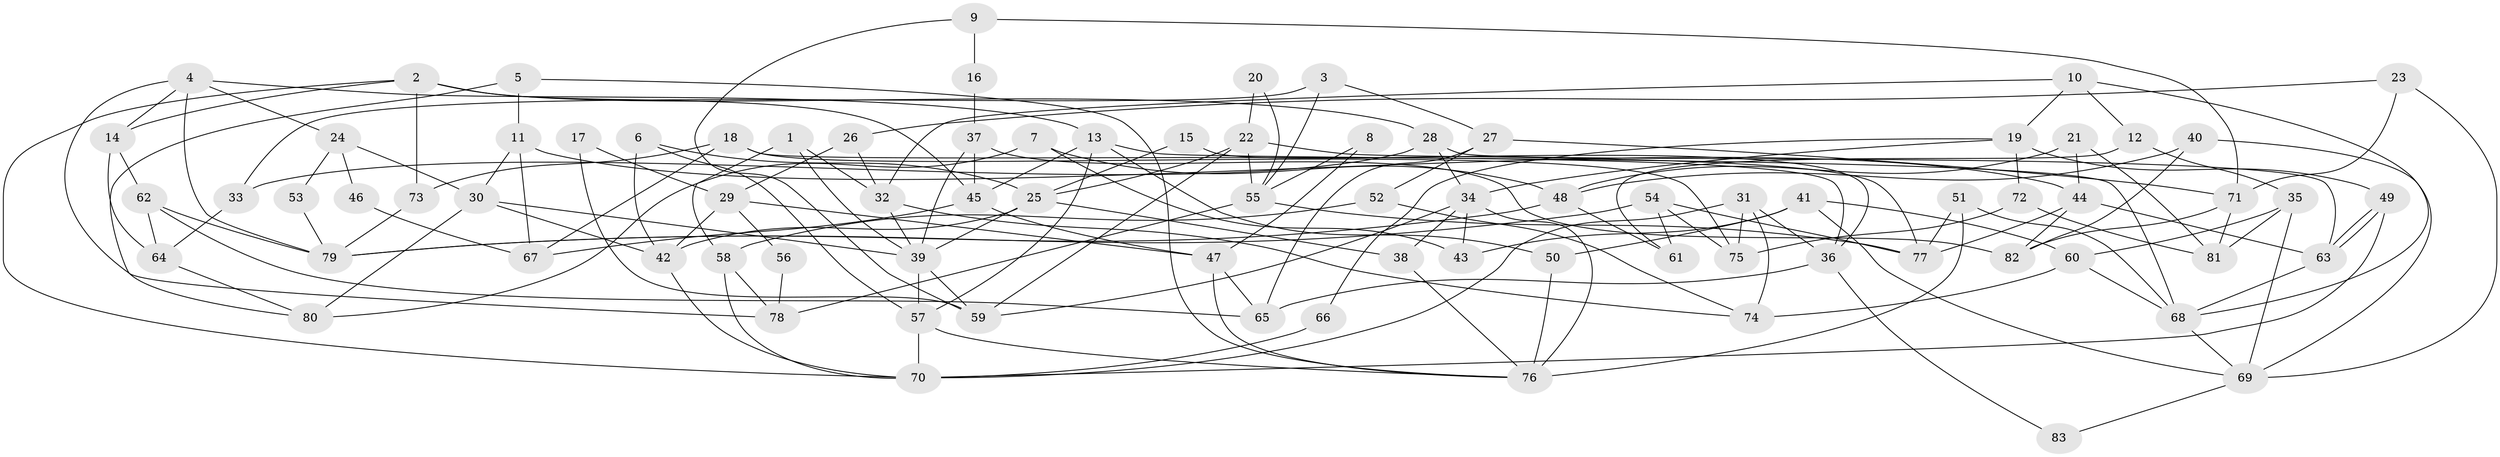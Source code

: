 // coarse degree distribution, {6: 0.12195121951219512, 12: 0.024390243902439025, 10: 0.07317073170731707, 14: 0.024390243902439025, 9: 0.07317073170731707, 2: 0.21951219512195122, 3: 0.17073170731707318, 13: 0.024390243902439025, 5: 0.0975609756097561, 4: 0.12195121951219512, 8: 0.024390243902439025, 7: 0.024390243902439025}
// Generated by graph-tools (version 1.1) at 2025/18/03/04/25 18:18:48]
// undirected, 83 vertices, 166 edges
graph export_dot {
graph [start="1"]
  node [color=gray90,style=filled];
  1;
  2;
  3;
  4;
  5;
  6;
  7;
  8;
  9;
  10;
  11;
  12;
  13;
  14;
  15;
  16;
  17;
  18;
  19;
  20;
  21;
  22;
  23;
  24;
  25;
  26;
  27;
  28;
  29;
  30;
  31;
  32;
  33;
  34;
  35;
  36;
  37;
  38;
  39;
  40;
  41;
  42;
  43;
  44;
  45;
  46;
  47;
  48;
  49;
  50;
  51;
  52;
  53;
  54;
  55;
  56;
  57;
  58;
  59;
  60;
  61;
  62;
  63;
  64;
  65;
  66;
  67;
  68;
  69;
  70;
  71;
  72;
  73;
  74;
  75;
  76;
  77;
  78;
  79;
  80;
  81;
  82;
  83;
  1 -- 39;
  1 -- 32;
  1 -- 58;
  2 -- 70;
  2 -- 28;
  2 -- 14;
  2 -- 45;
  2 -- 73;
  3 -- 33;
  3 -- 27;
  3 -- 55;
  4 -- 13;
  4 -- 14;
  4 -- 24;
  4 -- 78;
  4 -- 79;
  5 -- 11;
  5 -- 76;
  5 -- 80;
  6 -- 57;
  6 -- 25;
  6 -- 42;
  7 -- 80;
  7 -- 48;
  7 -- 43;
  8 -- 55;
  8 -- 47;
  9 -- 71;
  9 -- 59;
  9 -- 16;
  10 -- 68;
  10 -- 32;
  10 -- 12;
  10 -- 19;
  11 -- 30;
  11 -- 44;
  11 -- 67;
  12 -- 35;
  12 -- 61;
  13 -- 57;
  13 -- 50;
  13 -- 45;
  13 -- 68;
  14 -- 62;
  14 -- 64;
  15 -- 25;
  15 -- 36;
  16 -- 37;
  17 -- 29;
  17 -- 59;
  18 -- 75;
  18 -- 67;
  18 -- 36;
  18 -- 73;
  19 -- 49;
  19 -- 34;
  19 -- 66;
  19 -- 72;
  20 -- 22;
  20 -- 55;
  21 -- 48;
  21 -- 44;
  21 -- 81;
  22 -- 77;
  22 -- 59;
  22 -- 25;
  22 -- 55;
  23 -- 26;
  23 -- 71;
  23 -- 69;
  24 -- 30;
  24 -- 46;
  24 -- 53;
  25 -- 42;
  25 -- 38;
  25 -- 39;
  26 -- 32;
  26 -- 29;
  27 -- 52;
  27 -- 65;
  27 -- 71;
  28 -- 63;
  28 -- 34;
  28 -- 33;
  29 -- 47;
  29 -- 42;
  29 -- 56;
  30 -- 39;
  30 -- 80;
  30 -- 42;
  31 -- 70;
  31 -- 75;
  31 -- 36;
  31 -- 74;
  32 -- 39;
  32 -- 74;
  33 -- 64;
  34 -- 43;
  34 -- 38;
  34 -- 59;
  34 -- 76;
  35 -- 81;
  35 -- 69;
  35 -- 60;
  36 -- 65;
  36 -- 83;
  37 -- 45;
  37 -- 39;
  37 -- 82;
  38 -- 76;
  39 -- 57;
  39 -- 59;
  40 -- 82;
  40 -- 48;
  40 -- 69;
  41 -- 69;
  41 -- 60;
  41 -- 43;
  41 -- 50;
  42 -- 70;
  44 -- 63;
  44 -- 77;
  44 -- 82;
  45 -- 47;
  45 -- 67;
  46 -- 67;
  47 -- 76;
  47 -- 65;
  48 -- 61;
  48 -- 79;
  49 -- 63;
  49 -- 63;
  49 -- 70;
  50 -- 76;
  51 -- 76;
  51 -- 68;
  51 -- 77;
  52 -- 74;
  52 -- 58;
  53 -- 79;
  54 -- 79;
  54 -- 77;
  54 -- 61;
  54 -- 75;
  55 -- 77;
  55 -- 78;
  56 -- 78;
  57 -- 70;
  57 -- 76;
  58 -- 78;
  58 -- 70;
  60 -- 68;
  60 -- 74;
  62 -- 65;
  62 -- 79;
  62 -- 64;
  63 -- 68;
  64 -- 80;
  66 -- 70;
  68 -- 69;
  69 -- 83;
  71 -- 82;
  71 -- 81;
  72 -- 81;
  72 -- 75;
  73 -- 79;
}
